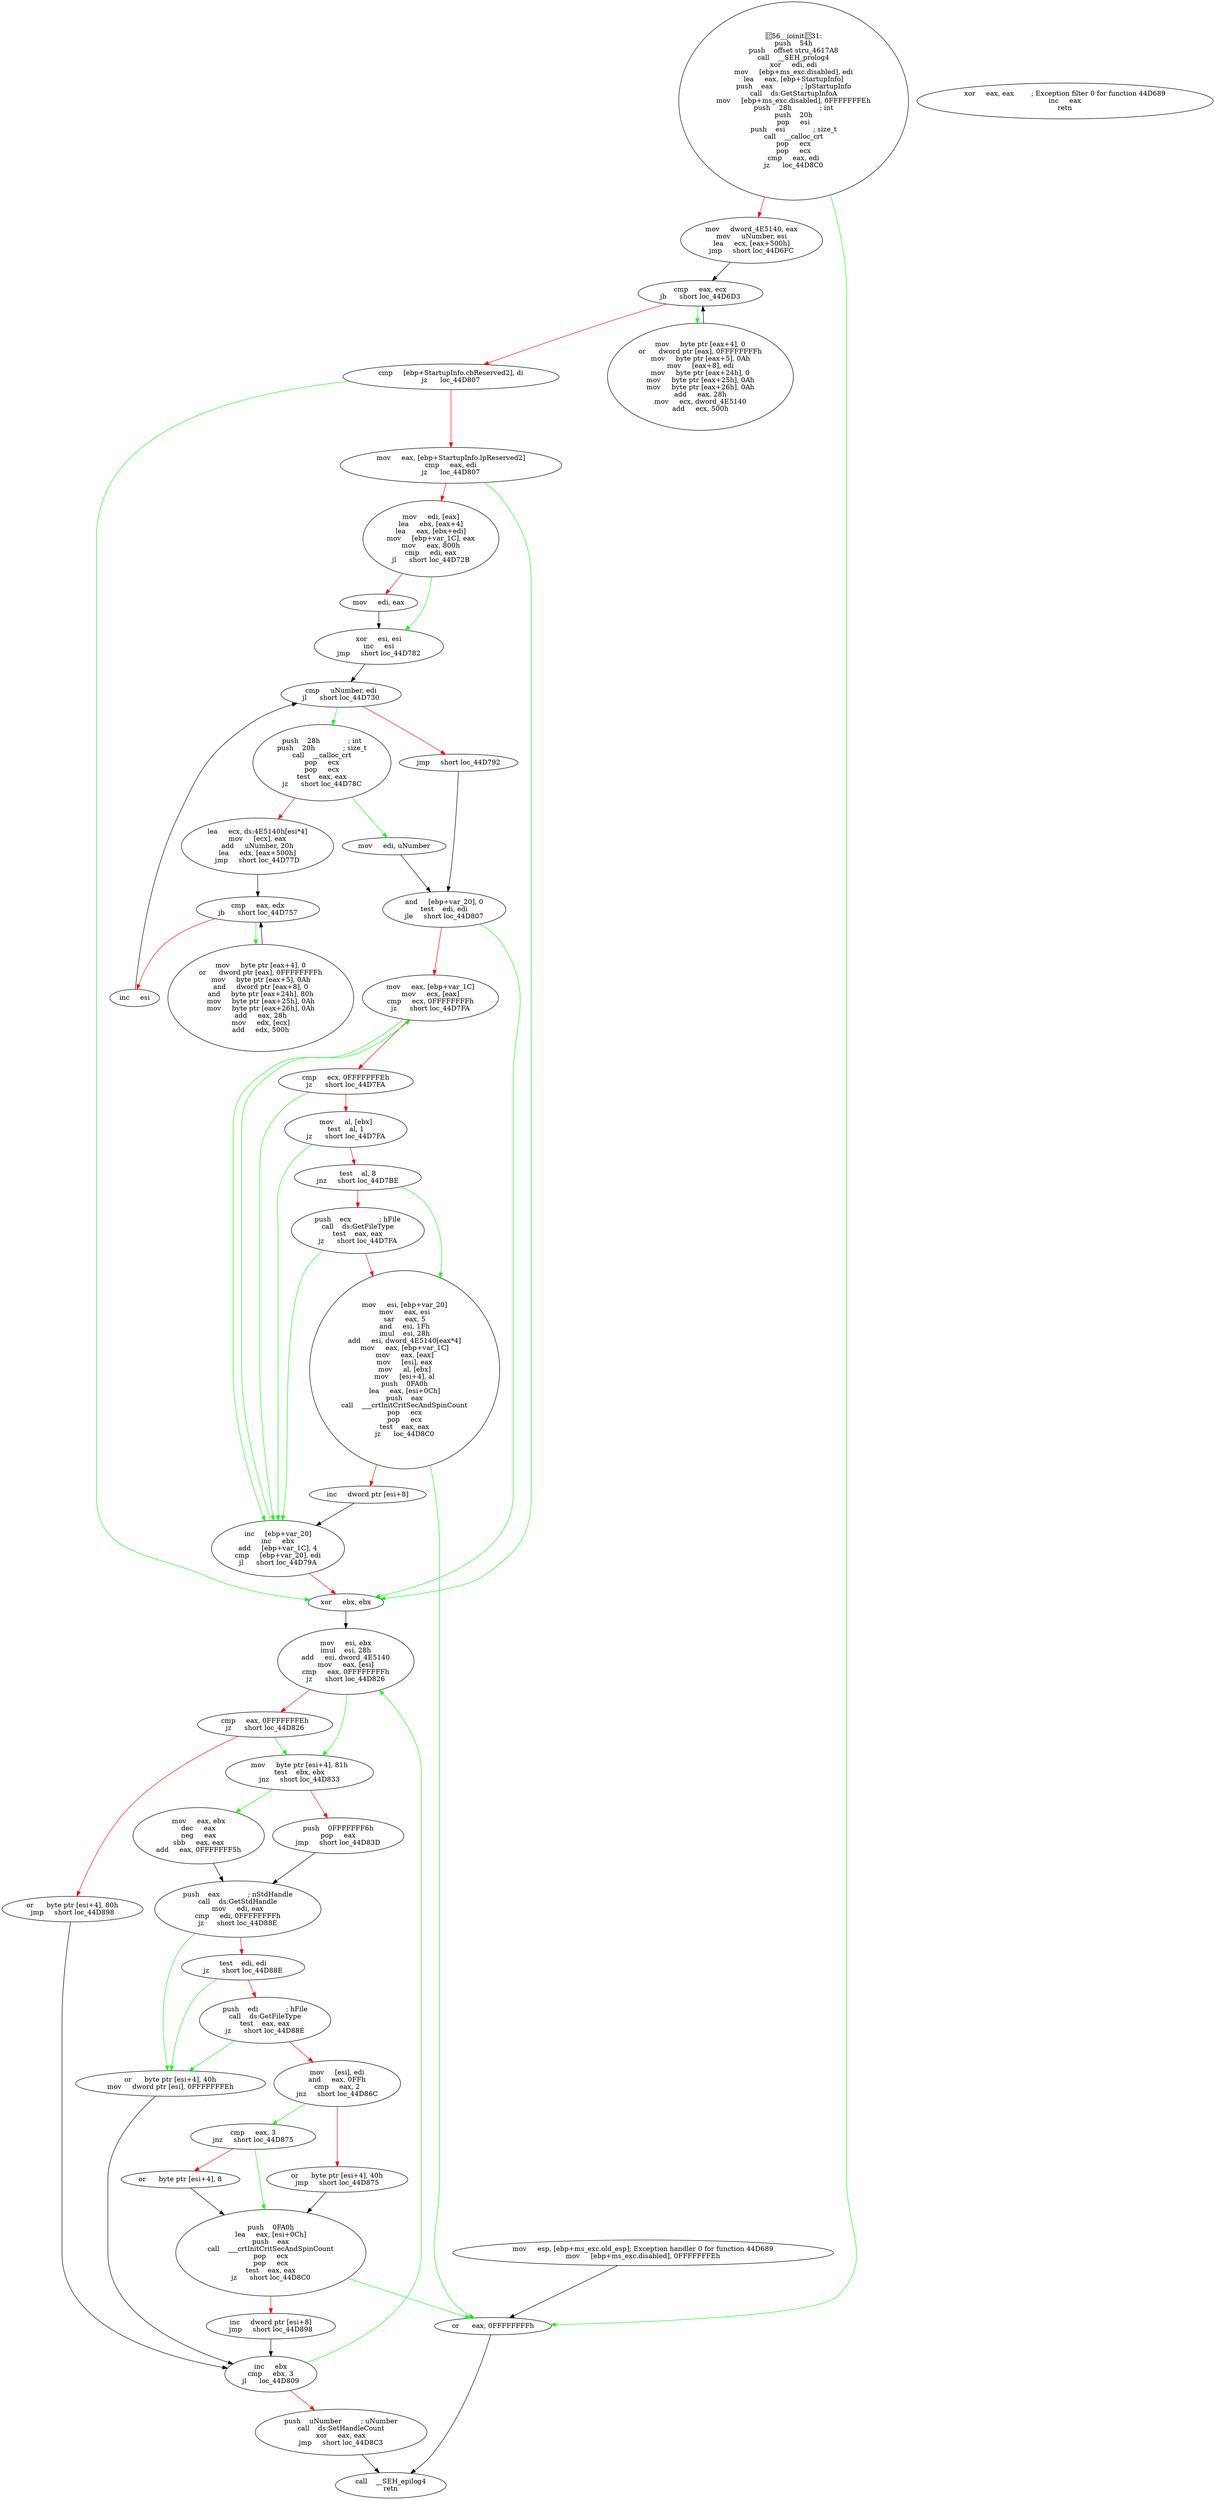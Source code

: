 digraph G{
Node0 [label = "56__ioinit31:
push    54h
push    offset stru_4617A8
call    __SEH_prolog4
xor     edi, edi
mov     [ebp+ms_exc.disabled], edi
lea     eax, [ebp+StartupInfo]
push    eax             ; lpStartupInfo
call    ds:GetStartupInfoA
mov     [ebp+ms_exc.disabled], 0FFFFFFFEh
push    28h             ; int
push    20h
pop     esi
push    esi             ; size_t
call    __calloc_crt
pop     ecx
pop     ecx
cmp     eax, edi
jz      loc_44D8C0"]
Node1 [label = "mov     dword_4E5140, eax
mov     uNumber, esi
lea     ecx, [eax+500h]
jmp     short loc_44D6FC"]
Node2 [label = "mov     byte ptr [eax+4], 0
or      dword ptr [eax], 0FFFFFFFFh
mov     byte ptr [eax+5], 0Ah
mov     [eax+8], edi
mov     byte ptr [eax+24h], 0
mov     byte ptr [eax+25h], 0Ah
mov     byte ptr [eax+26h], 0Ah
add     eax, 28h
mov     ecx, dword_4E5140
add     ecx, 500h"]
Node3 [label = "cmp     eax, ecx
jb      short loc_44D6D3"]
Node4 [label = "cmp     [ebp+StartupInfo.cbReserved2], di
jz      loc_44D807"]
Node5 [label = "mov     eax, [ebp+StartupInfo.lpReserved2]
cmp     eax, edi
jz      loc_44D807"]
Node6 [label = "mov     edi, [eax]
lea     ebx, [eax+4]
lea     eax, [ebx+edi]
mov     [ebp+var_1C], eax
mov     eax, 800h
cmp     edi, eax
jl      short loc_44D72B"]
Node7 [label = "mov     edi, eax"]
Node8 [label = "xor     esi, esi
inc     esi
jmp     short loc_44D782"]
Node9 [label = "push    28h             ; int
push    20h             ; size_t
call    __calloc_crt
pop     ecx
pop     ecx
test    eax, eax
jz      short loc_44D78C"]
Node10 [label = "lea     ecx, ds:4E5140h[esi*4]
mov     [ecx], eax
add     uNumber, 20h
lea     edx, [eax+500h]
jmp     short loc_44D77D"]
Node11 [label = "mov     byte ptr [eax+4], 0
or      dword ptr [eax], 0FFFFFFFFh
mov     byte ptr [eax+5], 0Ah
and     dword ptr [eax+8], 0
and     byte ptr [eax+24h], 80h
mov     byte ptr [eax+25h], 0Ah
mov     byte ptr [eax+26h], 0Ah
add     eax, 28h
mov     edx, [ecx]
add     edx, 500h"]
Node12 [label = "cmp     eax, edx
jb      short loc_44D757"]
Node13 [label = "inc     esi"]
Node14 [label = "cmp     uNumber, edi
jl      short loc_44D730"]
Node15 [label = "jmp     short loc_44D792"]
Node16 [label = "mov     edi, uNumber"]
Node17 [label = "and     [ebp+var_20], 0
test    edi, edi
jle     short loc_44D807"]
Node18 [label = "mov     eax, [ebp+var_1C]
mov     ecx, [eax]
cmp     ecx, 0FFFFFFFFh
jz      short loc_44D7FA"]
Node19 [label = "cmp     ecx, 0FFFFFFFEh
jz      short loc_44D7FA"]
Node20 [label = "mov     al, [ebx]
test    al, 1
jz      short loc_44D7FA"]
Node21 [label = "test    al, 8
jnz     short loc_44D7BE"]
Node22 [label = "push    ecx             ; hFile
call    ds:GetFileType
test    eax, eax
jz      short loc_44D7FA"]
Node23 [label = "mov     esi, [ebp+var_20]
mov     eax, esi
sar     eax, 5
and     esi, 1Fh
imul    esi, 28h
add     esi, dword_4E5140[eax*4]
mov     eax, [ebp+var_1C]
mov     eax, [eax]
mov     [esi], eax
mov     al, [ebx]
mov     [esi+4], al
push    0FA0h
lea     eax, [esi+0Ch]
push    eax
call    ___crtInitCritSecAndSpinCount
pop     ecx
pop     ecx
test    eax, eax
jz      loc_44D8C0"]
Node24 [label = "inc     dword ptr [esi+8]"]
Node25 [label = "inc     [ebp+var_20]
inc     ebx
add     [ebp+var_1C], 4
cmp     [ebp+var_20], edi
jl      short loc_44D79A"]
Node26 [label = "xor     ebx, ebx"]
Node27 [label = "mov     esi, ebx
imul    esi, 28h
add     esi, dword_4E5140
mov     eax, [esi]
cmp     eax, 0FFFFFFFFh
jz      short loc_44D826"]
Node28 [label = "cmp     eax, 0FFFFFFFEh
jz      short loc_44D826"]
Node29 [label = "or      byte ptr [esi+4], 80h
jmp     short loc_44D898"]
Node30 [label = "mov     byte ptr [esi+4], 81h
test    ebx, ebx
jnz     short loc_44D833"]
Node31 [label = "push    0FFFFFFF6h
pop     eax
jmp     short loc_44D83D"]
Node32 [label = "mov     eax, ebx
dec     eax
neg     eax
sbb     eax, eax
add     eax, 0FFFFFFF5h"]
Node33 [label = "push    eax             ; nStdHandle
call    ds:GetStdHandle
mov     edi, eax
cmp     edi, 0FFFFFFFFh
jz      short loc_44D88E"]
Node34 [label = "test    edi, edi
jz      short loc_44D88E"]
Node35 [label = "push    edi             ; hFile
call    ds:GetFileType
test    eax, eax
jz      short loc_44D88E"]
Node36 [label = "mov     [esi], edi
and     eax, 0FFh
cmp     eax, 2
jnz     short loc_44D86C"]
Node37 [label = "or      byte ptr [esi+4], 40h
jmp     short loc_44D875"]
Node38 [label = "cmp     eax, 3
jnz     short loc_44D875"]
Node39 [label = "or      byte ptr [esi+4], 8"]
Node40 [label = "push    0FA0h
lea     eax, [esi+0Ch]
push    eax
call    ___crtInitCritSecAndSpinCount
pop     ecx
pop     ecx
test    eax, eax
jz      short loc_44D8C0"]
Node41 [label = "inc     dword ptr [esi+8]
jmp     short loc_44D898"]
Node42 [label = "or      byte ptr [esi+4], 40h
mov     dword ptr [esi], 0FFFFFFFEh"]
Node43 [label = "inc     ebx
cmp     ebx, 3
jl      loc_44D809"]
Node44 [label = "push    uNumber         ; uNumber
call    ds:SetHandleCount
xor     eax, eax
jmp     short loc_44D8C3"]
Node45 [label = "xor     eax, eax        ; Exception filter 0 for function 44D689
inc     eax
retn"]
Node46 [label = "mov     esp, [ebp+ms_exc.old_esp]; Exception handler 0 for function 44D689
mov     [ebp+ms_exc.disabled], 0FFFFFFFEh"]
Node47 [label = "or      eax, 0FFFFFFFFh"]
Node48 [label = "call    __SEH_epilog4
retn"]
Node0 -> Node1 [color = "red"]
Node0 -> Node47 [color = "green"]
Node1 -> Node3 [color = "black"]
Node2 -> Node3 [color = "black"]
Node3 -> Node2 [color = "green"]
Node3 -> Node4 [color = "red"]
Node4 -> Node5 [color = "red"]
Node4 -> Node26 [color = "green"]
Node5 -> Node6 [color = "red"]
Node5 -> Node26 [color = "green"]
Node6 -> Node7 [color = "red"]
Node6 -> Node8 [color = "green"]
Node7 -> Node8 [color = "black"]
Node8 -> Node14 [color = "black"]
Node9 -> Node10 [color = "red"]
Node9 -> Node16 [color = "green"]
Node10 -> Node12 [color = "black"]
Node11 -> Node12 [color = "black"]
Node12 -> Node11 [color = "green"]
Node12 -> Node13 [color = "red"]
Node13 -> Node14 [color = "black"]
Node14 -> Node9 [color = "green"]
Node14 -> Node15 [color = "red"]
Node15 -> Node17 [color = "black"]
Node16 -> Node17 [color = "black"]
Node17 -> Node18 [color = "red"]
Node17 -> Node26 [color = "green"]
Node18 -> Node19 [color = "red"]
Node18 -> Node25 [color = "green"]
Node19 -> Node20 [color = "red"]
Node19 -> Node25 [color = "green"]
Node20 -> Node21 [color = "red"]
Node20 -> Node25 [color = "green"]
Node21 -> Node22 [color = "red"]
Node21 -> Node23 [color = "green"]
Node22 -> Node23 [color = "red"]
Node22 -> Node25 [color = "green"]
Node23 -> Node24 [color = "red"]
Node23 -> Node47 [color = "green"]
Node24 -> Node25 [color = "black"]
Node25 -> Node18 [color = "green"]
Node25 -> Node26 [color = "red"]
Node26 -> Node27 [color = "black"]
Node27 -> Node28 [color = "red"]
Node27 -> Node30 [color = "green"]
Node28 -> Node29 [color = "red"]
Node28 -> Node30 [color = "green"]
Node29 -> Node43 [color = "black"]
Node30 -> Node31 [color = "red"]
Node30 -> Node32 [color = "green"]
Node31 -> Node33 [color = "black"]
Node32 -> Node33 [color = "black"]
Node33 -> Node34 [color = "red"]
Node33 -> Node42 [color = "green"]
Node34 -> Node35 [color = "red"]
Node34 -> Node42 [color = "green"]
Node35 -> Node36 [color = "red"]
Node35 -> Node42 [color = "green"]
Node36 -> Node37 [color = "red"]
Node36 -> Node38 [color = "green"]
Node37 -> Node40 [color = "black"]
Node38 -> Node39 [color = "red"]
Node38 -> Node40 [color = "green"]
Node39 -> Node40 [color = "black"]
Node40 -> Node41 [color = "red"]
Node40 -> Node47 [color = "green"]
Node41 -> Node43 [color = "black"]
Node42 -> Node43 [color = "black"]
Node43 -> Node27 [color = "green"]
Node43 -> Node44 [color = "red"]
Node44 -> Node48 [color = "black"]
Node46 -> Node47 [color = "black"]
Node47 -> Node48 [color = "black"]
}
